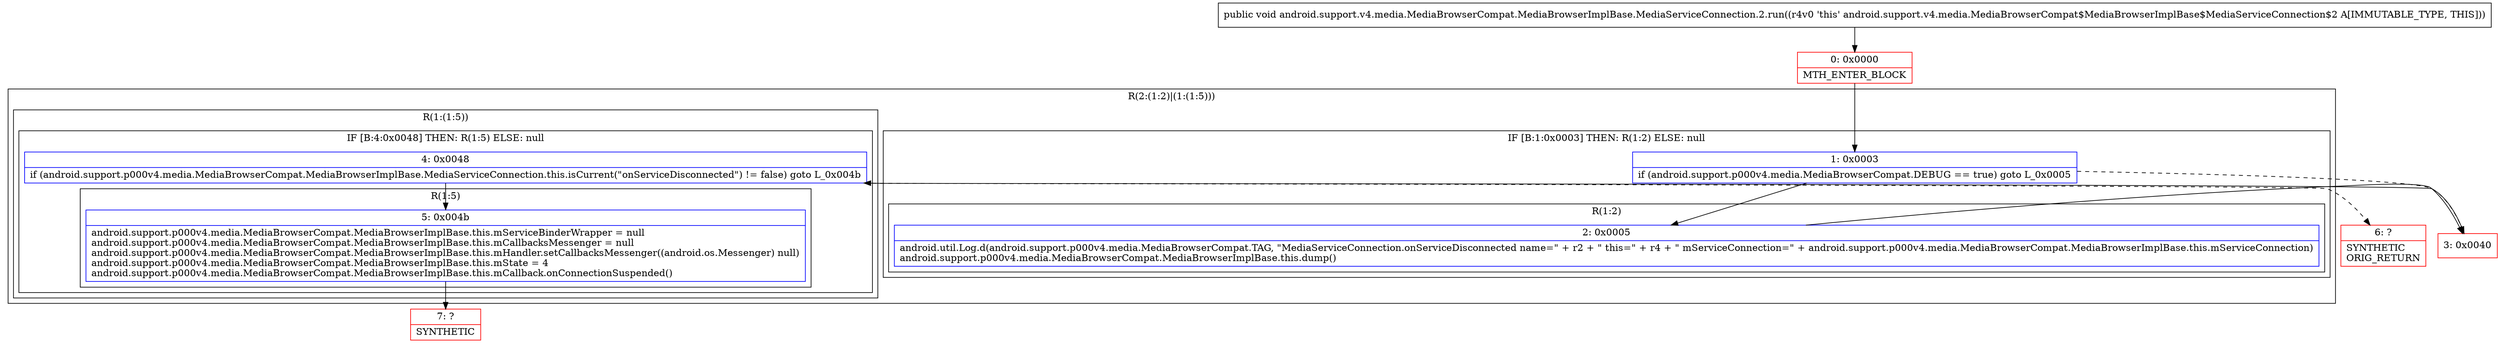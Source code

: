 digraph "CFG forandroid.support.v4.media.MediaBrowserCompat.MediaBrowserImplBase.MediaServiceConnection.2.run()V" {
subgraph cluster_Region_934024226 {
label = "R(2:(1:2)|(1:(1:5)))";
node [shape=record,color=blue];
subgraph cluster_IfRegion_397038823 {
label = "IF [B:1:0x0003] THEN: R(1:2) ELSE: null";
node [shape=record,color=blue];
Node_1 [shape=record,label="{1\:\ 0x0003|if (android.support.p000v4.media.MediaBrowserCompat.DEBUG == true) goto L_0x0005\l}"];
subgraph cluster_Region_284295627 {
label = "R(1:2)";
node [shape=record,color=blue];
Node_2 [shape=record,label="{2\:\ 0x0005|android.util.Log.d(android.support.p000v4.media.MediaBrowserCompat.TAG, \"MediaServiceConnection.onServiceDisconnected name=\" + r2 + \" this=\" + r4 + \" mServiceConnection=\" + android.support.p000v4.media.MediaBrowserCompat.MediaBrowserImplBase.this.mServiceConnection)\landroid.support.p000v4.media.MediaBrowserCompat.MediaBrowserImplBase.this.dump()\l}"];
}
}
subgraph cluster_Region_1628912372 {
label = "R(1:(1:5))";
node [shape=record,color=blue];
subgraph cluster_IfRegion_911032304 {
label = "IF [B:4:0x0048] THEN: R(1:5) ELSE: null";
node [shape=record,color=blue];
Node_4 [shape=record,label="{4\:\ 0x0048|if (android.support.p000v4.media.MediaBrowserCompat.MediaBrowserImplBase.MediaServiceConnection.this.isCurrent(\"onServiceDisconnected\") != false) goto L_0x004b\l}"];
subgraph cluster_Region_1929730226 {
label = "R(1:5)";
node [shape=record,color=blue];
Node_5 [shape=record,label="{5\:\ 0x004b|android.support.p000v4.media.MediaBrowserCompat.MediaBrowserImplBase.this.mServiceBinderWrapper = null\landroid.support.p000v4.media.MediaBrowserCompat.MediaBrowserImplBase.this.mCallbacksMessenger = null\landroid.support.p000v4.media.MediaBrowserCompat.MediaBrowserImplBase.this.mHandler.setCallbacksMessenger((android.os.Messenger) null)\landroid.support.p000v4.media.MediaBrowserCompat.MediaBrowserImplBase.this.mState = 4\landroid.support.p000v4.media.MediaBrowserCompat.MediaBrowserImplBase.this.mCallback.onConnectionSuspended()\l}"];
}
}
}
}
Node_0 [shape=record,color=red,label="{0\:\ 0x0000|MTH_ENTER_BLOCK\l}"];
Node_3 [shape=record,color=red,label="{3\:\ 0x0040}"];
Node_6 [shape=record,color=red,label="{6\:\ ?|SYNTHETIC\lORIG_RETURN\l}"];
Node_7 [shape=record,color=red,label="{7\:\ ?|SYNTHETIC\l}"];
MethodNode[shape=record,label="{public void android.support.v4.media.MediaBrowserCompat.MediaBrowserImplBase.MediaServiceConnection.2.run((r4v0 'this' android.support.v4.media.MediaBrowserCompat$MediaBrowserImplBase$MediaServiceConnection$2 A[IMMUTABLE_TYPE, THIS])) }"];
MethodNode -> Node_0;
Node_1 -> Node_2;
Node_1 -> Node_3[style=dashed];
Node_2 -> Node_3;
Node_4 -> Node_5;
Node_4 -> Node_6[style=dashed];
Node_5 -> Node_7;
Node_0 -> Node_1;
Node_3 -> Node_4;
}

